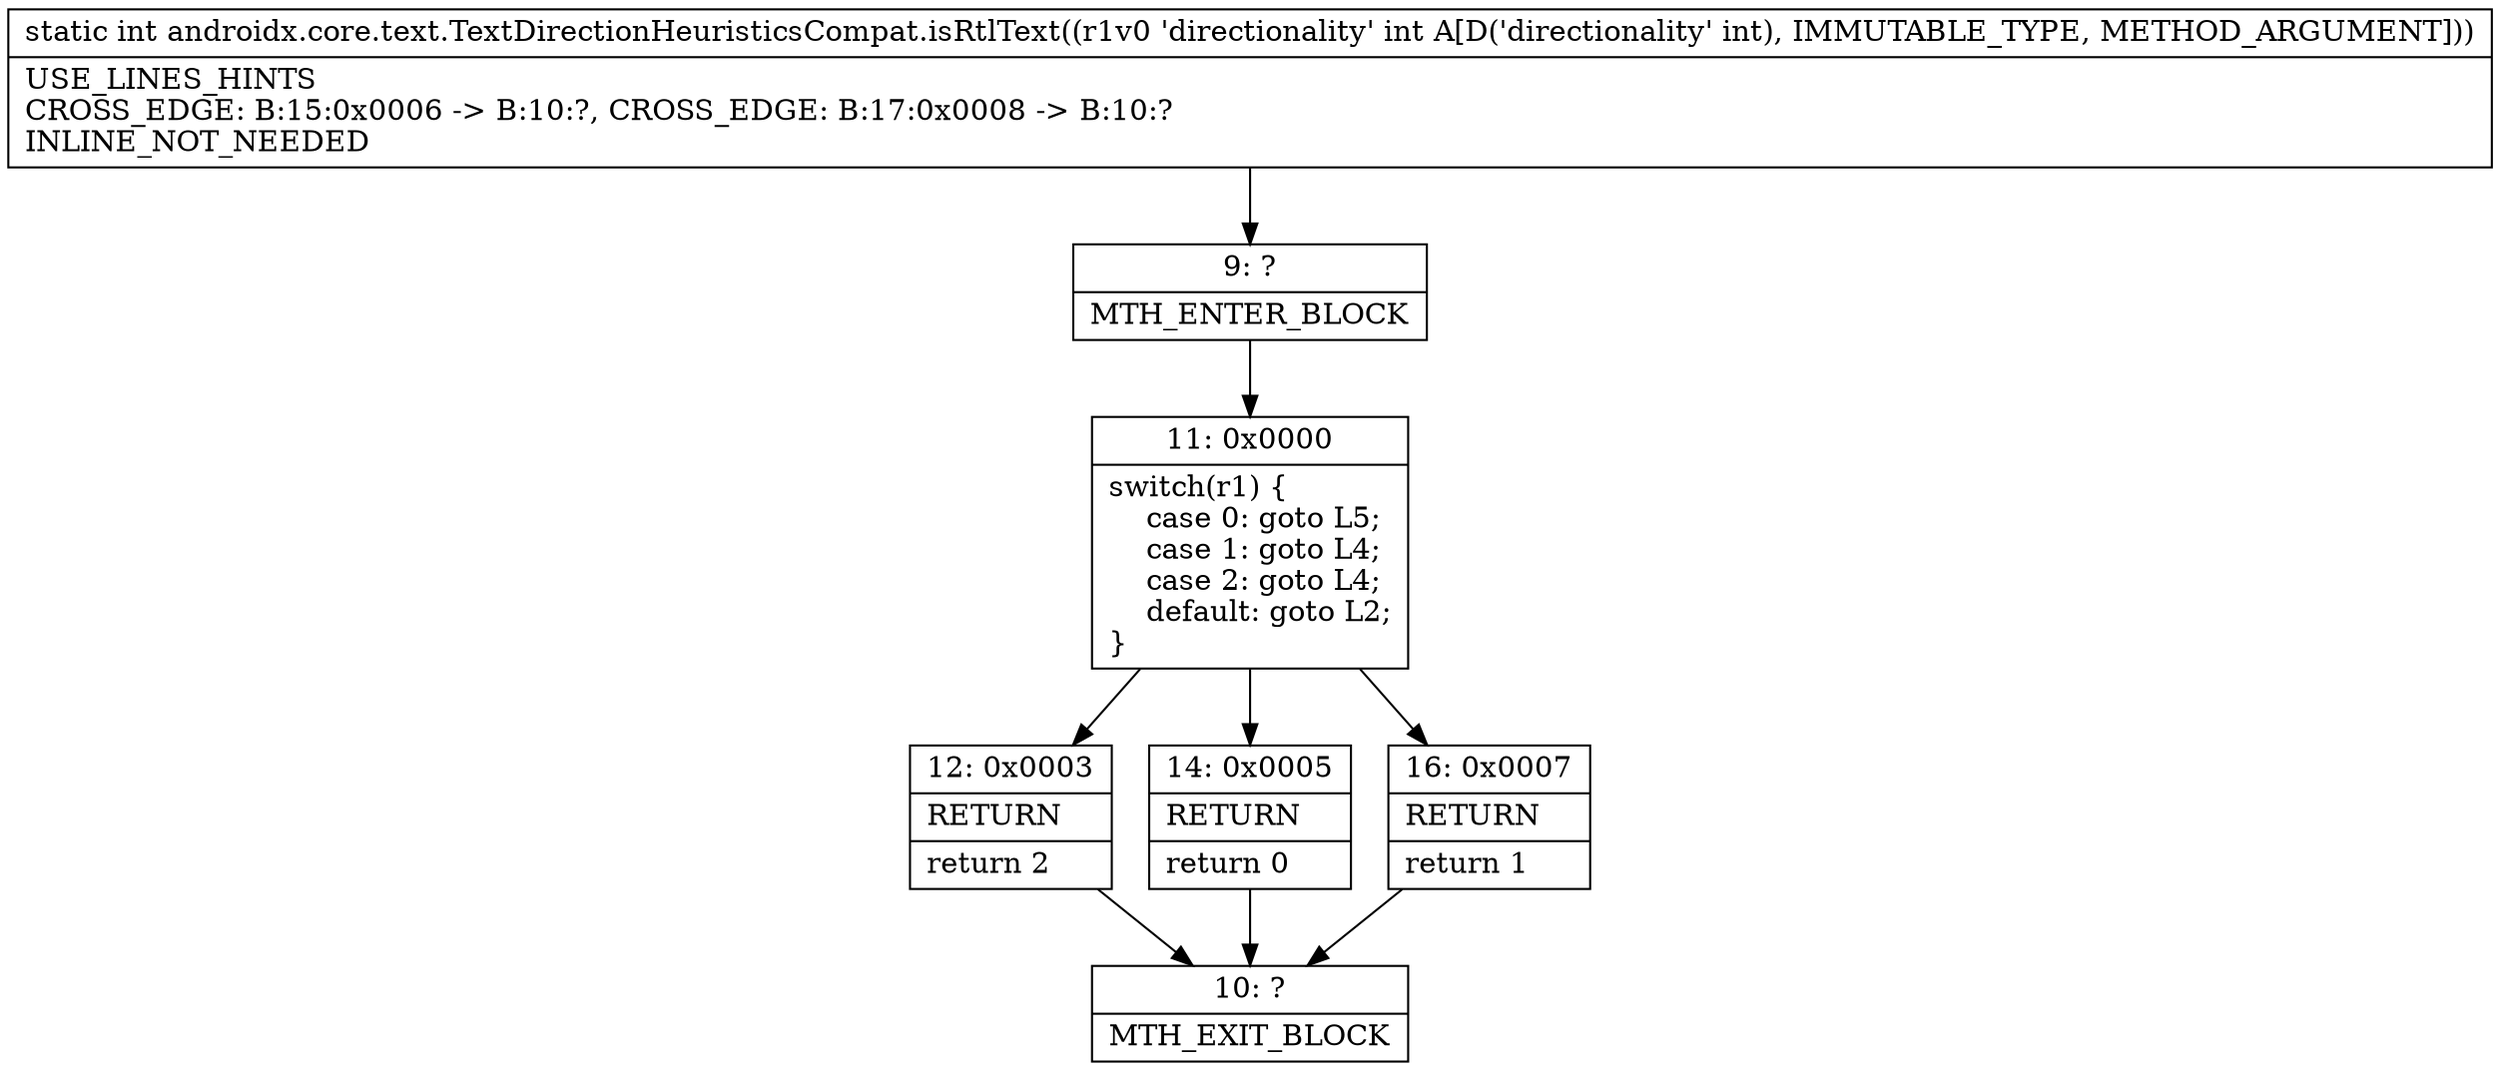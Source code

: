 digraph "CFG forandroidx.core.text.TextDirectionHeuristicsCompat.isRtlText(I)I" {
Node_9 [shape=record,label="{9\:\ ?|MTH_ENTER_BLOCK\l}"];
Node_11 [shape=record,label="{11\:\ 0x0000|switch(r1) \{\l    case 0: goto L5;\l    case 1: goto L4;\l    case 2: goto L4;\l    default: goto L2;\l\}\l}"];
Node_12 [shape=record,label="{12\:\ 0x0003|RETURN\l|return 2\l}"];
Node_10 [shape=record,label="{10\:\ ?|MTH_EXIT_BLOCK\l}"];
Node_14 [shape=record,label="{14\:\ 0x0005|RETURN\l|return 0\l}"];
Node_16 [shape=record,label="{16\:\ 0x0007|RETURN\l|return 1\l}"];
MethodNode[shape=record,label="{static int androidx.core.text.TextDirectionHeuristicsCompat.isRtlText((r1v0 'directionality' int A[D('directionality' int), IMMUTABLE_TYPE, METHOD_ARGUMENT]))  | USE_LINES_HINTS\lCROSS_EDGE: B:15:0x0006 \-\> B:10:?, CROSS_EDGE: B:17:0x0008 \-\> B:10:?\lINLINE_NOT_NEEDED\l}"];
MethodNode -> Node_9;Node_9 -> Node_11;
Node_11 -> Node_12;
Node_11 -> Node_14;
Node_11 -> Node_16;
Node_12 -> Node_10;
Node_14 -> Node_10;
Node_16 -> Node_10;
}

